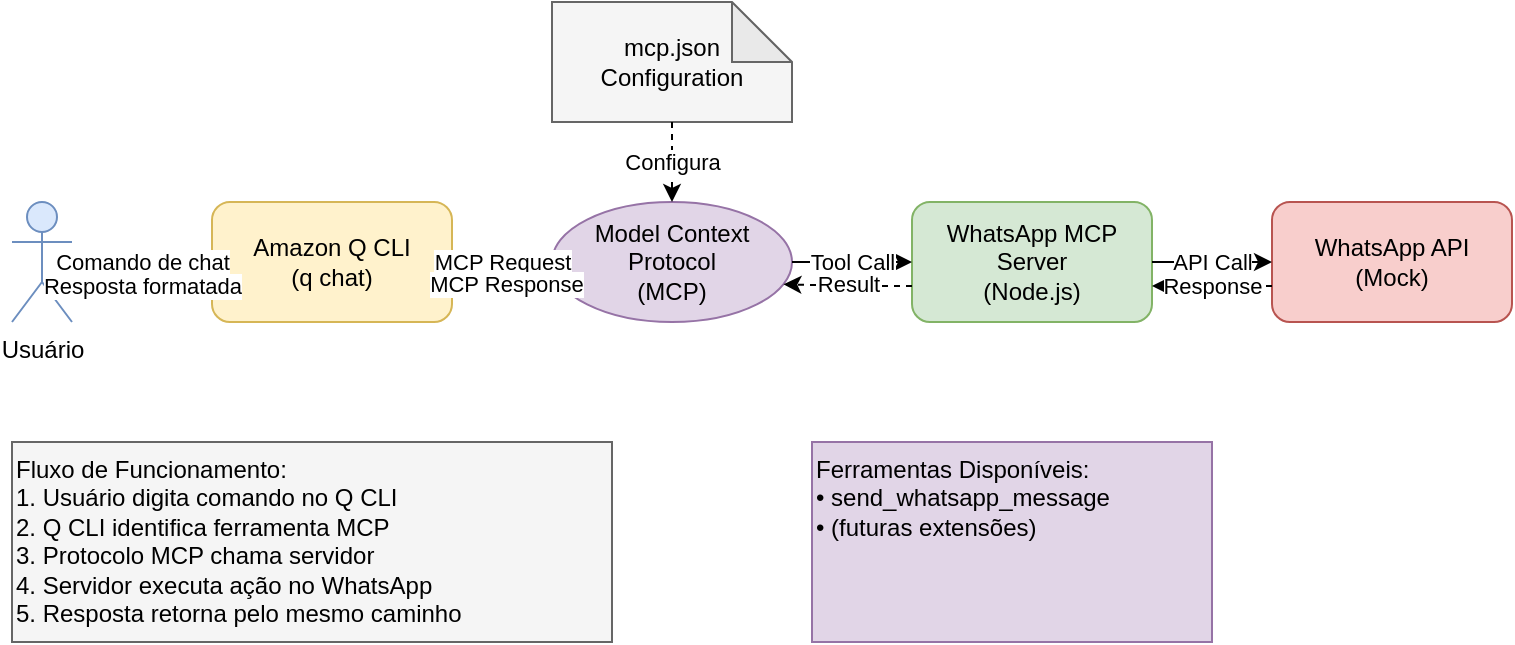 <mxfile version="24.7.17" type="device">
  <diagram name="WhatsApp MCP System" id="whatsapp-mcp-system">
    <mxGraphModel dx="1422" dy="794" grid="1" gridSize="10" guides="1" tooltips="1" connect="1" arrows="1" fold="1" page="1" pageScale="1" pageWidth="827" pageHeight="1169" math="0" shadow="0">
      <root>
        <mxCell id="0" />
        <mxCell id="1" parent="0" />
        
        <!-- User -->
        <mxCell id="user" value="Usuário" style="shape=umlActor;verticalLabelPosition=bottom;verticalAlign=top;html=1;outlineConnect=0;fillColor=#dae8fc;strokeColor=#6c8ebf;" vertex="1" parent="1">
          <mxGeometry x="50" y="200" width="30" height="60" as="geometry" />
        </mxCell>
        
        <!-- Q CLI -->
        <mxCell id="qcli" value="Amazon Q CLI&#xa;(q chat)" style="rounded=1;whiteSpace=wrap;html=1;fillColor=#fff2cc;strokeColor=#d6b656;" vertex="1" parent="1">
          <mxGeometry x="150" y="200" width="120" height="60" as="geometry" />
        </mxCell>
        
        <!-- MCP Protocol -->
        <mxCell id="mcp" value="Model Context Protocol&#xa;(MCP)" style="ellipse;whiteSpace=wrap;html=1;fillColor=#e1d5e7;strokeColor=#9673a6;" vertex="1" parent="1">
          <mxGeometry x="320" y="200" width="120" height="60" as="geometry" />
        </mxCell>
        
        <!-- MCP Server -->
        <mxCell id="mcpserver" value="WhatsApp MCP Server&#xa;(Node.js)" style="rounded=1;whiteSpace=wrap;html=1;fillColor=#d5e8d4;strokeColor=#82b366;" vertex="1" parent="1">
          <mxGeometry x="500" y="200" width="120" height="60" as="geometry" />
        </mxCell>
        
        <!-- WhatsApp API -->
        <mxCell id="whatsapp" value="WhatsApp API&#xa;(Mock)" style="rounded=1;whiteSpace=wrap;html=1;fillColor=#f8cecc;strokeColor=#b85450;" vertex="1" parent="1">
          <mxGeometry x="680" y="200" width="120" height="60" as="geometry" />
        </mxCell>
        
        <!-- Configuration -->
        <mxCell id="config" value="mcp.json&#xa;Configuration" style="shape=note;whiteSpace=wrap;html=1;backgroundOutline=1;darkOpacity=0.05;fillColor=#f5f5f5;strokeColor=#666666;" vertex="1" parent="1">
          <mxGeometry x="320" y="100" width="120" height="60" as="geometry" />
        </mxCell>
        
        <!-- Arrows -->
        <mxCell id="arrow1" value="Comando de chat" style="edgeStyle=orthogonalEdgeStyle;rounded=0;orthogonalLoop=1;jettySize=auto;html=1;exitX=1;exitY=0.5;exitDx=0;exitDy=0;entryX=0;entryY=0.5;entryDx=0;entryDy=0;" edge="1" parent="1" source="user" target="qcli">
          <mxGeometry relative="1" as="geometry" />
        </mxCell>
        
        <mxCell id="arrow2" value="MCP Request" style="edgeStyle=orthogonalEdgeStyle;rounded=0;orthogonalLoop=1;jettySize=auto;html=1;exitX=1;exitY=0.5;exitDx=0;exitDy=0;entryX=0;entryY=0.5;entryDx=0;entryDy=0;" edge="1" parent="1" source="qcli" target="mcp">
          <mxGeometry relative="1" as="geometry" />
        </mxCell>
        
        <mxCell id="arrow3" value="Tool Call" style="edgeStyle=orthogonalEdgeStyle;rounded=0;orthogonalLoop=1;jettySize=auto;html=1;exitX=1;exitY=0.5;exitDx=0;exitDy=0;entryX=0;entryY=0.5;entryDx=0;entryDy=0;" edge="1" parent="1" source="mcp" target="mcpserver">
          <mxGeometry relative="1" as="geometry" />
        </mxCell>
        
        <mxCell id="arrow4" value="API Call" style="edgeStyle=orthogonalEdgeStyle;rounded=0;orthogonalLoop=1;jettySize=auto;html=1;exitX=1;exitY=0.5;exitDx=0;exitDy=0;entryX=0;entryY=0.5;entryDx=0;entryDy=0;" edge="1" parent="1" source="mcpserver" target="whatsapp">
          <mxGeometry relative="1" as="geometry" />
        </mxCell>
        
        <mxCell id="arrow5" value="Configura" style="edgeStyle=orthogonalEdgeStyle;rounded=0;orthogonalLoop=1;jettySize=auto;html=1;exitX=0.5;exitY=1;exitDx=0;exitDy=0;entryX=0.5;entryY=0;entryDx=0;entryDy=0;dashed=1;" edge="1" parent="1" source="config" target="mcp">
          <mxGeometry relative="1" as="geometry" />
        </mxCell>
        
        <!-- Return arrows -->
        <mxCell id="return1" value="Response" style="edgeStyle=orthogonalEdgeStyle;rounded=0;orthogonalLoop=1;jettySize=auto;html=1;exitX=0;exitY=0.7;exitDx=0;exitDy=0;entryX=1;entryY=0.7;entryDx=0;entryDy=0;dashed=1;" edge="1" parent="1" source="whatsapp" target="mcpserver">
          <mxGeometry relative="1" as="geometry" />
        </mxCell>
        
        <mxCell id="return2" value="Result" style="edgeStyle=orthogonalEdgeStyle;rounded=0;orthogonalLoop=1;jettySize=auto;html=1;exitX=0;exitY=0.7;exitDx=0;exitDy=0;entryX=1;entryY=0.7;entryDx=0;entryDy=0;dashed=1;" edge="1" parent="1" source="mcpserver" target="mcp">
          <mxGeometry relative="1" as="geometry" />
        </mxCell>
        
        <mxCell id="return3" value="MCP Response" style="edgeStyle=orthogonalEdgeStyle;rounded=0;orthogonalLoop=1;jettySize=auto;html=1;exitX=0;exitY=0.7;exitDx=0;exitDy=0;entryX=1;entryY=0.7;entryDx=0;entryDy=0;dashed=1;" edge="1" parent="1" source="mcp" target="qcli">
          <mxGeometry relative="1" as="geometry" />
        </mxCell>
        
        <mxCell id="return4" value="Resposta formatada" style="edgeStyle=orthogonalEdgeStyle;rounded=0;orthogonalLoop=1;jettySize=auto;html=1;exitX=0;exitY=0.7;exitDx=0;exitDy=0;entryX=1;entryY=0.7;entryDx=0;entryDy=0;dashed=1;" edge="1" parent="1" source="qcli" target="user">
          <mxGeometry relative="1" as="geometry" />
        </mxCell>
        
        <!-- Flow description -->
        <mxCell id="flow" value="Fluxo de Funcionamento:&#xa;1. Usuário digita comando no Q CLI&#xa;2. Q CLI identifica ferramenta MCP&#xa;3. Protocolo MCP chama servidor&#xa;4. Servidor executa ação no WhatsApp&#xa;5. Resposta retorna pelo mesmo caminho" style="rounded=0;whiteSpace=wrap;html=1;align=left;verticalAlign=top;fillColor=#f5f5f5;strokeColor=#666666;" vertex="1" parent="1">
          <mxGeometry x="50" y="320" width="300" height="100" as="geometry" />
        </mxCell>
        
        <!-- Tools -->
        <mxCell id="tools" value="Ferramentas Disponíveis:&#xa;• send_whatsapp_message&#xa;• (futuras extensões)" style="rounded=0;whiteSpace=wrap;html=1;align=left;verticalAlign=top;fillColor=#e1d5e7;strokeColor=#9673a6;" vertex="1" parent="1">
          <mxGeometry x="450" y="320" width="200" height="100" as="geometry" />
        </mxCell>
        
      </root>
    </mxGraphModel>
  </diagram>
</mxfile>
